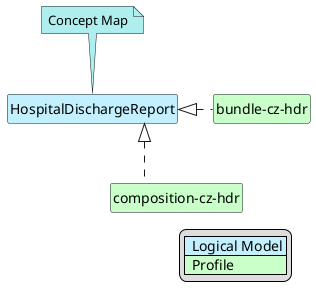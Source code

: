@startuml
hide circle
hide stereotype
hide members
hide methods
skinparam linetype ortho
skinparam class {
BackgroundColor<<LogicalModel>> #APPLICATION
BackgroundColor<<Profile>> #TECHNOLOGY
}
legend right
| <#APPLICATION>  Logical Model |
| <#TECHNOLOGY>  Profile |
endlegend
class "HospitalDischargeReport" <<LogicalModel>> [[StructureDefinition-HospitalDischargeReportCz.html]]
note top #PaleTurquoise [[ConceptMap-hdr2FHIR-cz-hdr.html]]
Concept Map
endnote
class "bundle-cz-hdr" <<Profile>> [[StructureDefinition-cz-bundle-hdr.html]]
"HospitalDischargeReport" <|. "bundle-cz-hdr"
class "composition-cz-hdr" <<Profile>> [[StructureDefinition-cz-composition-hdr.html]]
"HospitalDischargeReport" <|. "composition-cz-hdr"
"bundle-cz-hdr" -d[hidden]-> "composition-cz-hdr"
@enduml
